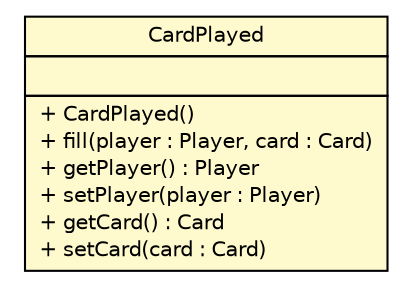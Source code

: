 #!/usr/local/bin/dot
#
# Class diagram 
# Generated by UMLGraph version R5_6 (http://www.umlgraph.org/)
#

digraph G {
	edge [fontname="Helvetica",fontsize=10,labelfontname="Helvetica",labelfontsize=10];
	node [fontname="Helvetica",fontsize=10,shape=plaintext];
	nodesep=0.25;
	ranksep=0.5;
	// Common.CardPlayed
	c794 [label=<<table title="Common.CardPlayed" border="0" cellborder="1" cellspacing="0" cellpadding="2" port="p" bgcolor="lemonChiffon" href="./CardPlayed.html">
		<tr><td><table border="0" cellspacing="0" cellpadding="1">
<tr><td align="center" balign="center"> CardPlayed </td></tr>
		</table></td></tr>
		<tr><td><table border="0" cellspacing="0" cellpadding="1">
<tr><td align="left" balign="left">  </td></tr>
		</table></td></tr>
		<tr><td><table border="0" cellspacing="0" cellpadding="1">
<tr><td align="left" balign="left"> + CardPlayed() </td></tr>
<tr><td align="left" balign="left"> + fill(player : Player, card : Card) </td></tr>
<tr><td align="left" balign="left"> + getPlayer() : Player </td></tr>
<tr><td align="left" balign="left"> + setPlayer(player : Player) </td></tr>
<tr><td align="left" balign="left"> + getCard() : Card </td></tr>
<tr><td align="left" balign="left"> + setCard(card : Card) </td></tr>
		</table></td></tr>
		</table>>, URL="./CardPlayed.html", fontname="Helvetica", fontcolor="black", fontsize=10.0];
}


